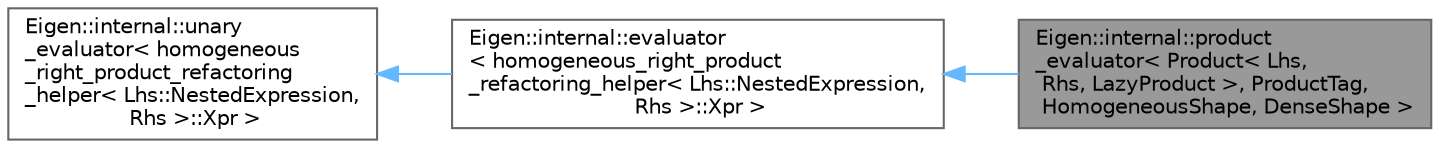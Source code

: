 digraph "Eigen::internal::product_evaluator&lt; Product&lt; Lhs, Rhs, LazyProduct &gt;, ProductTag, HomogeneousShape, DenseShape &gt;"
{
 // LATEX_PDF_SIZE
  bgcolor="transparent";
  edge [fontname=Helvetica,fontsize=10,labelfontname=Helvetica,labelfontsize=10];
  node [fontname=Helvetica,fontsize=10,shape=box,height=0.2,width=0.4];
  rankdir="LR";
  Node1 [id="Node000001",label="Eigen::internal::product\l_evaluator\< Product\< Lhs,\l Rhs, LazyProduct \>, ProductTag,\l HomogeneousShape, DenseShape \>",height=0.2,width=0.4,color="gray40", fillcolor="grey60", style="filled", fontcolor="black",tooltip=" "];
  Node2 -> Node1 [id="edge1_Node000001_Node000002",dir="back",color="steelblue1",style="solid",tooltip=" "];
  Node2 [id="Node000002",label="Eigen::internal::evaluator\l\< homogeneous_right_product\l_refactoring_helper\< Lhs::NestedExpression,\l Rhs \>::Xpr \>",height=0.2,width=0.4,color="gray40", fillcolor="white", style="filled",URL="$struct_eigen_1_1internal_1_1evaluator.html",tooltip=" "];
  Node3 -> Node2 [id="edge2_Node000002_Node000003",dir="back",color="steelblue1",style="solid",tooltip=" "];
  Node3 [id="Node000003",label="Eigen::internal::unary\l_evaluator\< homogeneous\l_right_product_refactoring\l_helper\< Lhs::NestedExpression,\l Rhs \>::Xpr \>",height=0.2,width=0.4,color="gray40", fillcolor="white", style="filled",URL="$struct_eigen_1_1internal_1_1unary__evaluator.html",tooltip=" "];
}
